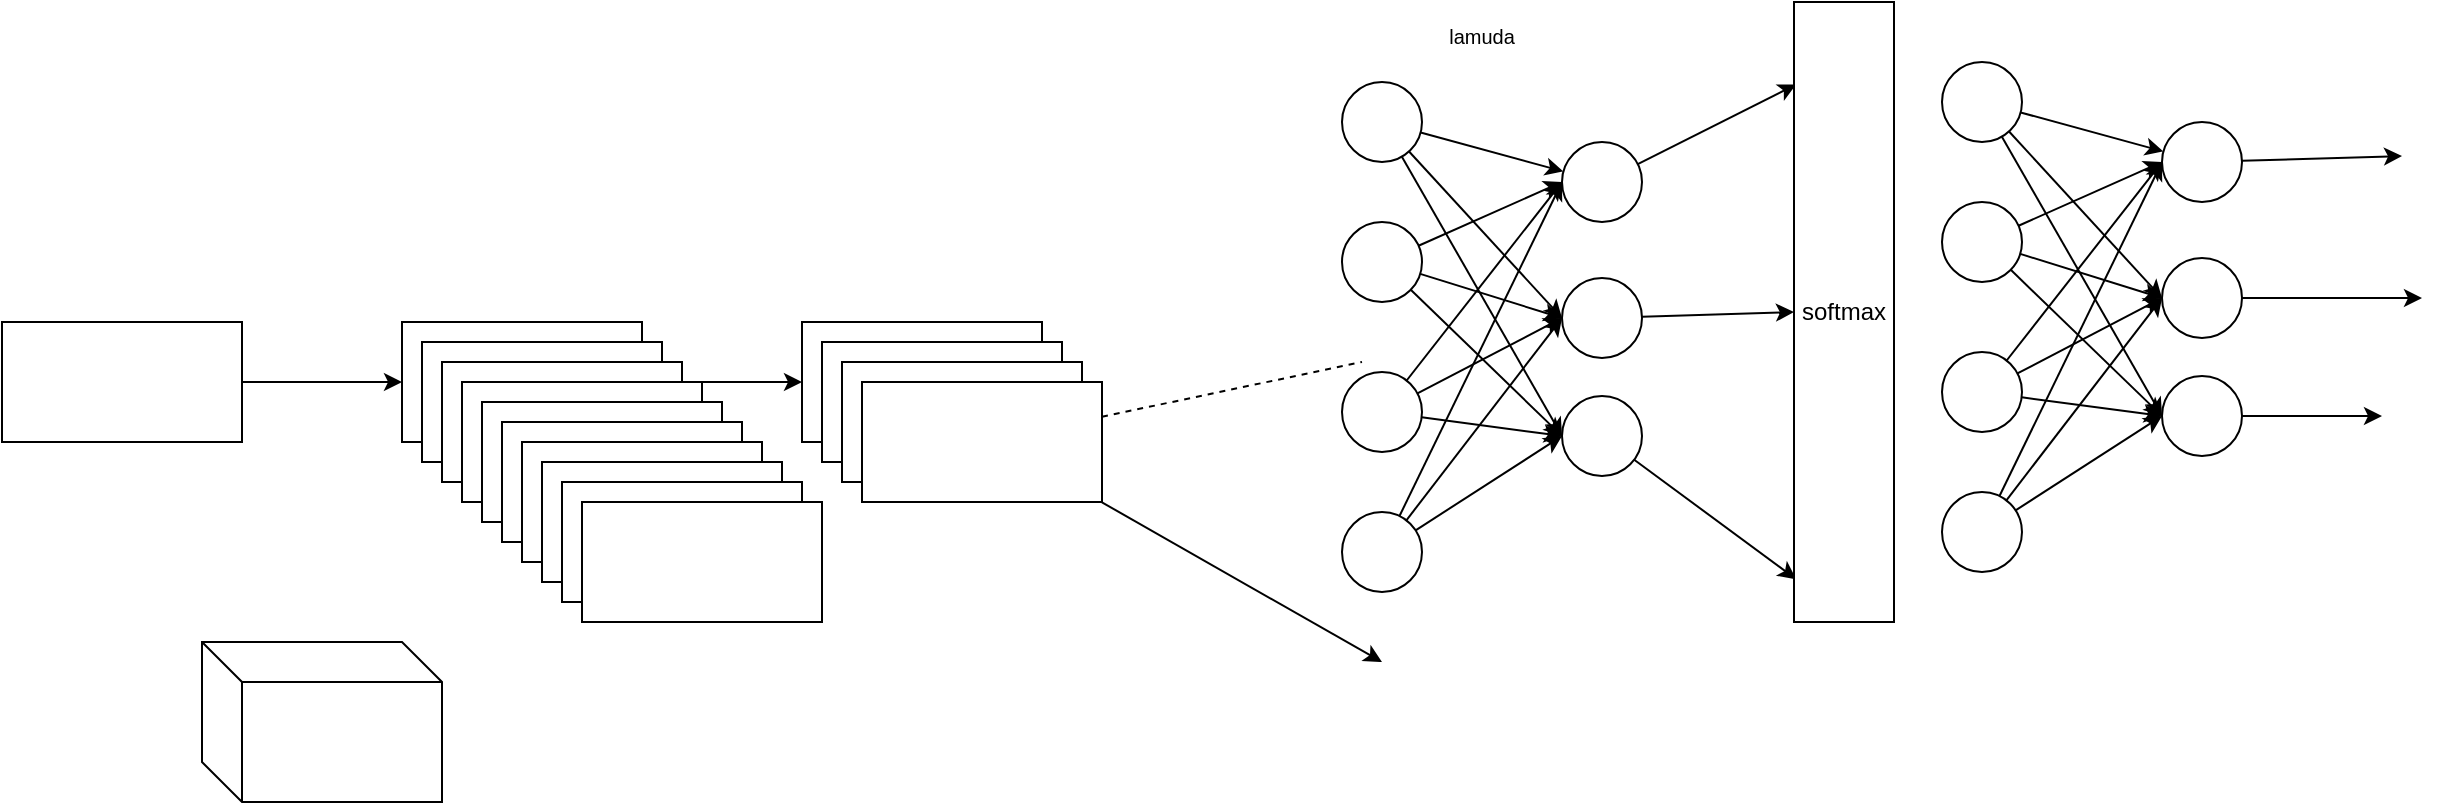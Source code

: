 <mxGraphModel dx="2606" dy="1666" grid="1" gridSize="10" guides="1" tooltips="1" connect="1" arrows="1" fold="1" page="1" pageScale="1" pageWidth="827" pageHeight="1169" background="#ffffff"><root><mxCell id="0"/><mxCell id="1" parent="0"/><mxCell id="27" value="" style="edgeStyle=orthogonalEdgeStyle;rounded=0;html=1;jettySize=auto;orthogonalLoop=1;" edge="1" parent="1" source="23" target="26"><mxGeometry relative="1" as="geometry"/></mxCell><mxCell id="23" value="" style="rounded=0;whiteSpace=wrap;html=1;" vertex="1" parent="1"><mxGeometry x="-1310" y="-370" width="120" height="60" as="geometry"/></mxCell><mxCell id="29" value="" style="edgeStyle=orthogonalEdgeStyle;rounded=0;html=1;jettySize=auto;orthogonalLoop=1;" edge="1" parent="1" source="26" target="28"><mxGeometry relative="1" as="geometry"/></mxCell><mxCell id="26" value="" style="rounded=0;whiteSpace=wrap;html=1;" vertex="1" parent="1"><mxGeometry x="-1110" y="-370" width="120" height="60" as="geometry"/></mxCell><mxCell id="28" value="" style="rounded=0;whiteSpace=wrap;html=1;" vertex="1" parent="1"><mxGeometry x="-910" y="-370" width="120" height="60" as="geometry"/></mxCell><mxCell id="30" value="" style="rounded=0;whiteSpace=wrap;html=1;" vertex="1" parent="1"><mxGeometry x="-900" y="-360" width="120" height="60" as="geometry"/></mxCell><mxCell id="31" value="" style="rounded=0;whiteSpace=wrap;html=1;" vertex="1" parent="1"><mxGeometry x="-890" y="-350" width="120" height="60" as="geometry"/></mxCell><mxCell id="32" value="" style="rounded=0;whiteSpace=wrap;html=1;" vertex="1" parent="1"><mxGeometry x="-880" y="-340" width="120" height="60" as="geometry"/></mxCell><mxCell id="34" value="" style="endArrow=none;dashed=1;html=1;" edge="1" parent="1" source="32"><mxGeometry width="50" height="50" relative="1" as="geometry"><mxPoint x="-790" y="-230" as="sourcePoint"/><mxPoint x="-630" y="-350" as="targetPoint"/></mxGeometry></mxCell><mxCell id="42" value="" style="group" vertex="1" connectable="0" parent="1"><mxGeometry x="-640" y="-490" width="40" height="255" as="geometry"/></mxCell><mxCell id="35" value="" style="ellipse;whiteSpace=wrap;html=1;aspect=fixed;" vertex="1" parent="42"><mxGeometry width="40" height="40" as="geometry"/></mxCell><mxCell id="36" value="" style="ellipse;whiteSpace=wrap;html=1;aspect=fixed;" vertex="1" parent="42"><mxGeometry y="70" width="40" height="40" as="geometry"/></mxCell><mxCell id="38" value="" style="ellipse;whiteSpace=wrap;html=1;aspect=fixed;" vertex="1" parent="42"><mxGeometry y="145" width="40" height="40" as="geometry"/></mxCell><mxCell id="39" value="" style="ellipse;whiteSpace=wrap;html=1;aspect=fixed;" vertex="1" parent="42"><mxGeometry y="215" width="40" height="40" as="geometry"/></mxCell><mxCell id="60" style="edgeStyle=none;rounded=0;html=1;jettySize=auto;orthogonalLoop=1;entryX=0.022;entryY=0.133;entryPerimeter=0;" edge="1" parent="1" source="43" target="110"><mxGeometry relative="1" as="geometry"><mxPoint x="-360" y="-440" as="targetPoint"/></mxGeometry></mxCell><mxCell id="43" value="" style="ellipse;whiteSpace=wrap;html=1;aspect=fixed;" vertex="1" parent="1"><mxGeometry x="-530" y="-460" width="40" height="40" as="geometry"/></mxCell><mxCell id="44" style="edgeStyle=none;rounded=0;html=1;jettySize=auto;orthogonalLoop=1;" edge="1" parent="1" source="35" target="43"><mxGeometry relative="1" as="geometry"/></mxCell><mxCell id="45" style="edgeStyle=none;rounded=0;html=1;entryX=0;entryY=0.5;jettySize=auto;orthogonalLoop=1;" edge="1" parent="1" source="36" target="43"><mxGeometry relative="1" as="geometry"/></mxCell><mxCell id="47" style="edgeStyle=none;rounded=0;html=1;entryX=0;entryY=0.5;jettySize=auto;orthogonalLoop=1;" edge="1" parent="1" source="39" target="43"><mxGeometry relative="1" as="geometry"/></mxCell><mxCell id="48" style="edgeStyle=none;rounded=0;html=1;entryX=0;entryY=0.5;jettySize=auto;orthogonalLoop=1;" edge="1" parent="1" source="38" target="43"><mxGeometry relative="1" as="geometry"/></mxCell><mxCell id="49" value="" style="ellipse;whiteSpace=wrap;html=1;aspect=fixed;" vertex="1" parent="1"><mxGeometry x="-530" y="-392" width="40" height="40" as="geometry"/></mxCell><mxCell id="62" style="edgeStyle=none;rounded=0;html=1;jettySize=auto;orthogonalLoop=1;entryX=0.022;entryY=0.931;entryPerimeter=0;" edge="1" parent="1" source="50" target="110"><mxGeometry relative="1" as="geometry"><mxPoint x="-410" y="-310" as="targetPoint"/></mxGeometry></mxCell><mxCell id="50" value="" style="ellipse;whiteSpace=wrap;html=1;aspect=fixed;" vertex="1" parent="1"><mxGeometry x="-530" y="-333" width="40" height="40" as="geometry"/></mxCell><mxCell id="51" style="edgeStyle=none;rounded=0;html=1;entryX=0;entryY=0.5;jettySize=auto;orthogonalLoop=1;" edge="1" parent="1" source="36" target="49"><mxGeometry relative="1" as="geometry"/></mxCell><mxCell id="52" style="edgeStyle=none;rounded=0;html=1;entryX=0;entryY=0.5;jettySize=auto;orthogonalLoop=1;" edge="1" parent="1" source="38" target="49"><mxGeometry relative="1" as="geometry"/></mxCell><mxCell id="54" style="edgeStyle=none;rounded=0;html=1;entryX=0;entryY=0.5;jettySize=auto;orthogonalLoop=1;" edge="1" parent="1" source="39" target="49"><mxGeometry relative="1" as="geometry"/></mxCell><mxCell id="55" style="edgeStyle=none;rounded=0;html=1;entryX=0;entryY=0.5;jettySize=auto;orthogonalLoop=1;" edge="1" parent="1" source="35" target="49"><mxGeometry relative="1" as="geometry"/></mxCell><mxCell id="56" style="edgeStyle=none;rounded=0;html=1;entryX=0;entryY=0.5;jettySize=auto;orthogonalLoop=1;" edge="1" parent="1" source="35" target="50"><mxGeometry relative="1" as="geometry"/></mxCell><mxCell id="57" style="edgeStyle=none;rounded=0;html=1;entryX=0;entryY=0.5;jettySize=auto;orthogonalLoop=1;" edge="1" parent="1" source="36" target="50"><mxGeometry relative="1" as="geometry"/></mxCell><mxCell id="58" style="edgeStyle=none;rounded=0;html=1;entryX=0;entryY=0.5;jettySize=auto;orthogonalLoop=1;" edge="1" parent="1" source="38" target="50"><mxGeometry relative="1" as="geometry"/></mxCell><mxCell id="59" style="edgeStyle=none;rounded=0;html=1;entryX=0;entryY=0.5;jettySize=auto;orthogonalLoop=1;" edge="1" parent="1" source="39" target="50"><mxGeometry relative="1" as="geometry"/></mxCell><mxCell id="63" value="&lt;sup&gt;lamuda&lt;/sup&gt;" style="text;html=1;strokeColor=none;fillColor=none;align=center;verticalAlign=middle;whiteSpace=wrap;rounded=0;" vertex="1" parent="1"><mxGeometry x="-590" y="-520" width="40" height="20" as="geometry"/></mxCell><mxCell id="64" value="" style="rounded=0;whiteSpace=wrap;html=1;" vertex="1" parent="1"><mxGeometry x="-1100" y="-360" width="120" height="60" as="geometry"/></mxCell><mxCell id="65" value="" style="rounded=0;whiteSpace=wrap;html=1;" vertex="1" parent="1"><mxGeometry x="-1090" y="-350" width="120" height="60" as="geometry"/></mxCell><mxCell id="66" value="" style="rounded=0;whiteSpace=wrap;html=1;" vertex="1" parent="1"><mxGeometry x="-1080" y="-340" width="120" height="60" as="geometry"/></mxCell><mxCell id="67" value="" style="rounded=0;whiteSpace=wrap;html=1;" vertex="1" parent="1"><mxGeometry x="-1070" y="-330" width="120" height="60" as="geometry"/></mxCell><mxCell id="68" value="" style="rounded=0;whiteSpace=wrap;html=1;" vertex="1" parent="1"><mxGeometry x="-1060" y="-320" width="120" height="60" as="geometry"/></mxCell><mxCell id="69" value="" style="rounded=0;whiteSpace=wrap;html=1;" vertex="1" parent="1"><mxGeometry x="-1050" y="-310" width="120" height="60" as="geometry"/></mxCell><mxCell id="70" value="" style="rounded=0;whiteSpace=wrap;html=1;" vertex="1" parent="1"><mxGeometry x="-1040" y="-300" width="120" height="60" as="geometry"/></mxCell><mxCell id="71" value="" style="rounded=0;whiteSpace=wrap;html=1;" vertex="1" parent="1"><mxGeometry x="-1030" y="-290" width="120" height="60" as="geometry"/></mxCell><mxCell id="72" value="" style="rounded=0;whiteSpace=wrap;html=1;" vertex="1" parent="1"><mxGeometry x="-1020" y="-280" width="120" height="60" as="geometry"/></mxCell><mxCell id="73" value="" style="shape=cube;whiteSpace=wrap;html=1;boundedLbl=1;" vertex="1" parent="1"><mxGeometry x="-1210" y="-210" width="120" height="80" as="geometry"/></mxCell><mxCell id="79" value="" style="group" vertex="1" connectable="0" parent="1"><mxGeometry x="-340" y="-500" width="40" height="255" as="geometry"/></mxCell><mxCell id="80" value="" style="ellipse;whiteSpace=wrap;html=1;aspect=fixed;" vertex="1" parent="79"><mxGeometry width="40" height="40" as="geometry"/></mxCell><mxCell id="81" value="" style="ellipse;whiteSpace=wrap;html=1;aspect=fixed;" vertex="1" parent="79"><mxGeometry y="70" width="40" height="40" as="geometry"/></mxCell><mxCell id="82" value="" style="ellipse;whiteSpace=wrap;html=1;aspect=fixed;" vertex="1" parent="79"><mxGeometry y="145" width="40" height="40" as="geometry"/></mxCell><mxCell id="83" value="" style="ellipse;whiteSpace=wrap;html=1;aspect=fixed;" vertex="1" parent="79"><mxGeometry y="215" width="40" height="40" as="geometry"/></mxCell><mxCell id="84" style="edgeStyle=none;rounded=0;html=1;jettySize=auto;orthogonalLoop=1;" edge="1" source="85" parent="1"><mxGeometry relative="1" as="geometry"><mxPoint x="-110" y="-453" as="targetPoint"/></mxGeometry></mxCell><mxCell id="85" value="" style="ellipse;whiteSpace=wrap;html=1;aspect=fixed;" vertex="1" parent="1"><mxGeometry x="-230" y="-470" width="40" height="40" as="geometry"/></mxCell><mxCell id="86" style="edgeStyle=none;rounded=0;html=1;jettySize=auto;orthogonalLoop=1;" edge="1" source="80" target="85" parent="1"><mxGeometry relative="1" as="geometry"/></mxCell><mxCell id="87" style="edgeStyle=none;rounded=0;html=1;entryX=0;entryY=0.5;jettySize=auto;orthogonalLoop=1;" edge="1" source="81" target="85" parent="1"><mxGeometry relative="1" as="geometry"/></mxCell><mxCell id="88" style="edgeStyle=none;rounded=0;html=1;entryX=0;entryY=0.5;jettySize=auto;orthogonalLoop=1;" edge="1" source="83" target="85" parent="1"><mxGeometry relative="1" as="geometry"/></mxCell><mxCell id="89" style="edgeStyle=none;rounded=0;html=1;entryX=0;entryY=0.5;jettySize=auto;orthogonalLoop=1;" edge="1" source="82" target="85" parent="1"><mxGeometry relative="1" as="geometry"/></mxCell><mxCell id="90" style="edgeStyle=none;rounded=0;html=1;jettySize=auto;orthogonalLoop=1;" edge="1" source="91" parent="1"><mxGeometry relative="1" as="geometry"><mxPoint x="-100" y="-382" as="targetPoint"/></mxGeometry></mxCell><mxCell id="91" value="" style="ellipse;whiteSpace=wrap;html=1;aspect=fixed;" vertex="1" parent="1"><mxGeometry x="-230" y="-402" width="40" height="40" as="geometry"/></mxCell><mxCell id="92" style="edgeStyle=none;rounded=0;html=1;jettySize=auto;orthogonalLoop=1;" edge="1" source="93" parent="1"><mxGeometry relative="1" as="geometry"><mxPoint x="-120" y="-323" as="targetPoint"/></mxGeometry></mxCell><mxCell id="93" value="" style="ellipse;whiteSpace=wrap;html=1;aspect=fixed;" vertex="1" parent="1"><mxGeometry x="-230" y="-343" width="40" height="40" as="geometry"/></mxCell><mxCell id="94" style="edgeStyle=none;rounded=0;html=1;entryX=0;entryY=0.5;jettySize=auto;orthogonalLoop=1;" edge="1" source="81" target="91" parent="1"><mxGeometry relative="1" as="geometry"/></mxCell><mxCell id="95" style="edgeStyle=none;rounded=0;html=1;entryX=0;entryY=0.5;jettySize=auto;orthogonalLoop=1;" edge="1" source="82" target="91" parent="1"><mxGeometry relative="1" as="geometry"/></mxCell><mxCell id="96" style="edgeStyle=none;rounded=0;html=1;entryX=0;entryY=0.5;jettySize=auto;orthogonalLoop=1;" edge="1" source="83" target="91" parent="1"><mxGeometry relative="1" as="geometry"/></mxCell><mxCell id="97" style="edgeStyle=none;rounded=0;html=1;entryX=0;entryY=0.5;jettySize=auto;orthogonalLoop=1;" edge="1" source="80" target="91" parent="1"><mxGeometry relative="1" as="geometry"/></mxCell><mxCell id="98" style="edgeStyle=none;rounded=0;html=1;entryX=0;entryY=0.5;jettySize=auto;orthogonalLoop=1;" edge="1" source="80" target="93" parent="1"><mxGeometry relative="1" as="geometry"/></mxCell><mxCell id="99" style="edgeStyle=none;rounded=0;html=1;entryX=0;entryY=0.5;jettySize=auto;orthogonalLoop=1;" edge="1" source="81" target="93" parent="1"><mxGeometry relative="1" as="geometry"/></mxCell><mxCell id="100" style="edgeStyle=none;rounded=0;html=1;entryX=0;entryY=0.5;jettySize=auto;orthogonalLoop=1;" edge="1" source="82" target="93" parent="1"><mxGeometry relative="1" as="geometry"/></mxCell><mxCell id="101" style="edgeStyle=none;rounded=0;html=1;entryX=0;entryY=0.5;jettySize=auto;orthogonalLoop=1;" edge="1" source="83" target="93" parent="1"><mxGeometry relative="1" as="geometry"/></mxCell><mxCell id="110" value="softmax" style="rounded=0;whiteSpace=wrap;html=1;" vertex="1" parent="1"><mxGeometry x="-414" y="-530" width="50" height="310" as="geometry"/></mxCell><mxCell id="113" style="edgeStyle=none;rounded=0;html=1;entryX=0;entryY=0.5;jettySize=auto;orthogonalLoop=1;" edge="1" parent="1" source="49" target="110"><mxGeometry relative="1" as="geometry"/></mxCell><mxCell id="41" style="rounded=0;html=1;exitX=1;exitY=1.003;jettySize=auto;orthogonalLoop=1;exitPerimeter=0;" edge="1" parent="1" source="32"><mxGeometry relative="1" as="geometry"><mxPoint x="-620" y="-200" as="targetPoint"/></mxGeometry></mxCell></root></mxGraphModel>